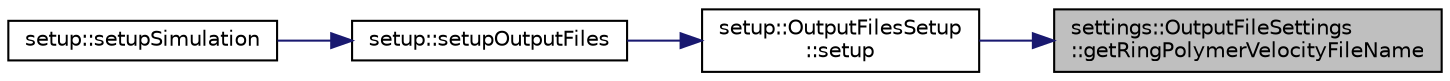 digraph "settings::OutputFileSettings::getRingPolymerVelocityFileName"
{
 // LATEX_PDF_SIZE
  edge [fontname="Helvetica",fontsize="10",labelfontname="Helvetica",labelfontsize="10"];
  node [fontname="Helvetica",fontsize="10",shape=record];
  rankdir="RL";
  Node1 [label="settings::OutputFileSettings\l::getRingPolymerVelocityFileName",height=0.2,width=0.4,color="black", fillcolor="grey75", style="filled", fontcolor="black",tooltip=" "];
  Node1 -> Node2 [dir="back",color="midnightblue",fontsize="10",style="solid",fontname="Helvetica"];
  Node2 [label="setup::OutputFilesSetup\l::setup",height=0.2,width=0.4,color="black", fillcolor="white", style="filled",URL="$classsetup_1_1OutputFilesSetup.html#a1fd707157b64fa7c6da50fbc415fd4f6",tooltip="setup output files"];
  Node2 -> Node3 [dir="back",color="midnightblue",fontsize="10",style="solid",fontname="Helvetica"];
  Node3 [label="setup::setupOutputFiles",height=0.2,width=0.4,color="black", fillcolor="white", style="filled",URL="$namespacesetup.html#aeba2415817b4b23158ba207863e9daaa",tooltip="wrapper function to setup output files"];
  Node3 -> Node4 [dir="back",color="midnightblue",fontsize="10",style="solid",fontname="Helvetica"];
  Node4 [label="setup::setupSimulation",height=0.2,width=0.4,color="black", fillcolor="white", style="filled",URL="$namespacesetup.html#a1c000cdfa46aed7d8018017635915ae1",tooltip="setup the engine"];
}
